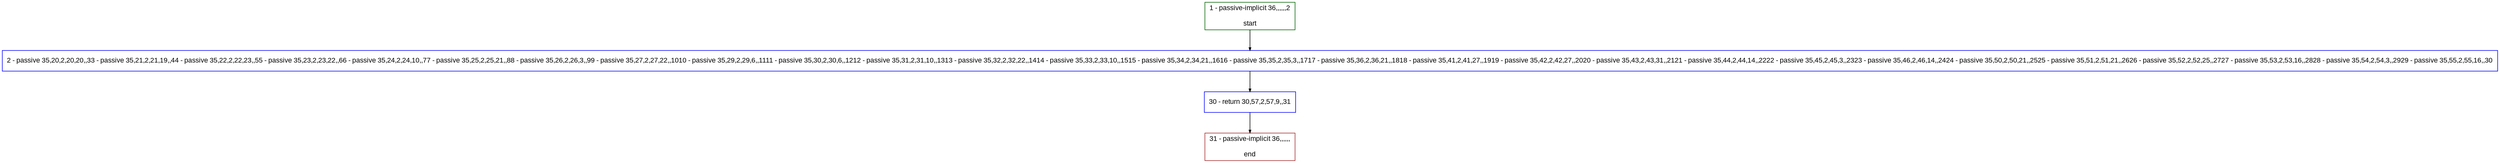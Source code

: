 digraph "" {
  graph [bgcolor="white", fillcolor="#FFFFCC", pack="true", packmode="clust", fontname="Arial", label="", fontsize="12", compound="true", style="rounded,filled"];
  node [node_initialized="no", fillcolor="white", fontname="Arial", label="", color="grey", fontsize="12", fixedsize="false", compound="true", shape="rectangle", style="filled"];
  edge [arrowtail="none", lhead="", fontcolor="black", fontname="Arial", label="", color="black", fontsize="12", arrowhead="normal", arrowsize="0.5", compound="true", ltail="", dir="forward"];
  __N1 [fillcolor="#ffffff", label="2 - passive 35,20,2,20,20,,33 - passive 35,21,2,21,19,,44 - passive 35,22,2,22,23,,55 - passive 35,23,2,23,22,,66 - passive 35,24,2,24,10,,77 - passive 35,25,2,25,21,,88 - passive 35,26,2,26,3,,99 - passive 35,27,2,27,22,,1010 - passive 35,29,2,29,6,,1111 - passive 35,30,2,30,6,,1212 - passive 35,31,2,31,10,,1313 - passive 35,32,2,32,22,,1414 - passive 35,33,2,33,10,,1515 - passive 35,34,2,34,21,,1616 - passive 35,35,2,35,3,,1717 - passive 35,36,2,36,21,,1818 - passive 35,41,2,41,27,,1919 - passive 35,42,2,42,27,,2020 - passive 35,43,2,43,31,,2121 - passive 35,44,2,44,14,,2222 - passive 35,45,2,45,3,,2323 - passive 35,46,2,46,14,,2424 - passive 35,50,2,50,21,,2525 - passive 35,51,2,51,21,,2626 - passive 35,52,2,52,25,,2727 - passive 35,53,2,53,16,,2828 - passive 35,54,2,54,3,,2929 - passive 35,55,2,55,16,,30", color="#0000ff", shape="box", style="filled"];
  __N2 [fillcolor="#ffffff", label="1 - passive-implicit 36,,,,,,2\n\nstart", color="#006400", shape="box", style="filled"];
  __N3 [fillcolor="#ffffff", label="30 - return 30,57,2,57,9,,31", color="#0000ff", shape="box", style="filled"];
  __N4 [fillcolor="#ffffff", label="31 - passive-implicit 36,,,,,,\n\nend", color="#a52a2a", shape="box", style="filled"];
  __N2 -> __N1 [arrowtail="none", color="#000000", label="", arrowhead="normal", dir="forward"];
  __N1 -> __N3 [arrowtail="none", color="#000000", label="", arrowhead="normal", dir="forward"];
  __N3 -> __N4 [arrowtail="none", color="#000000", label="", arrowhead="normal", dir="forward"];
}
